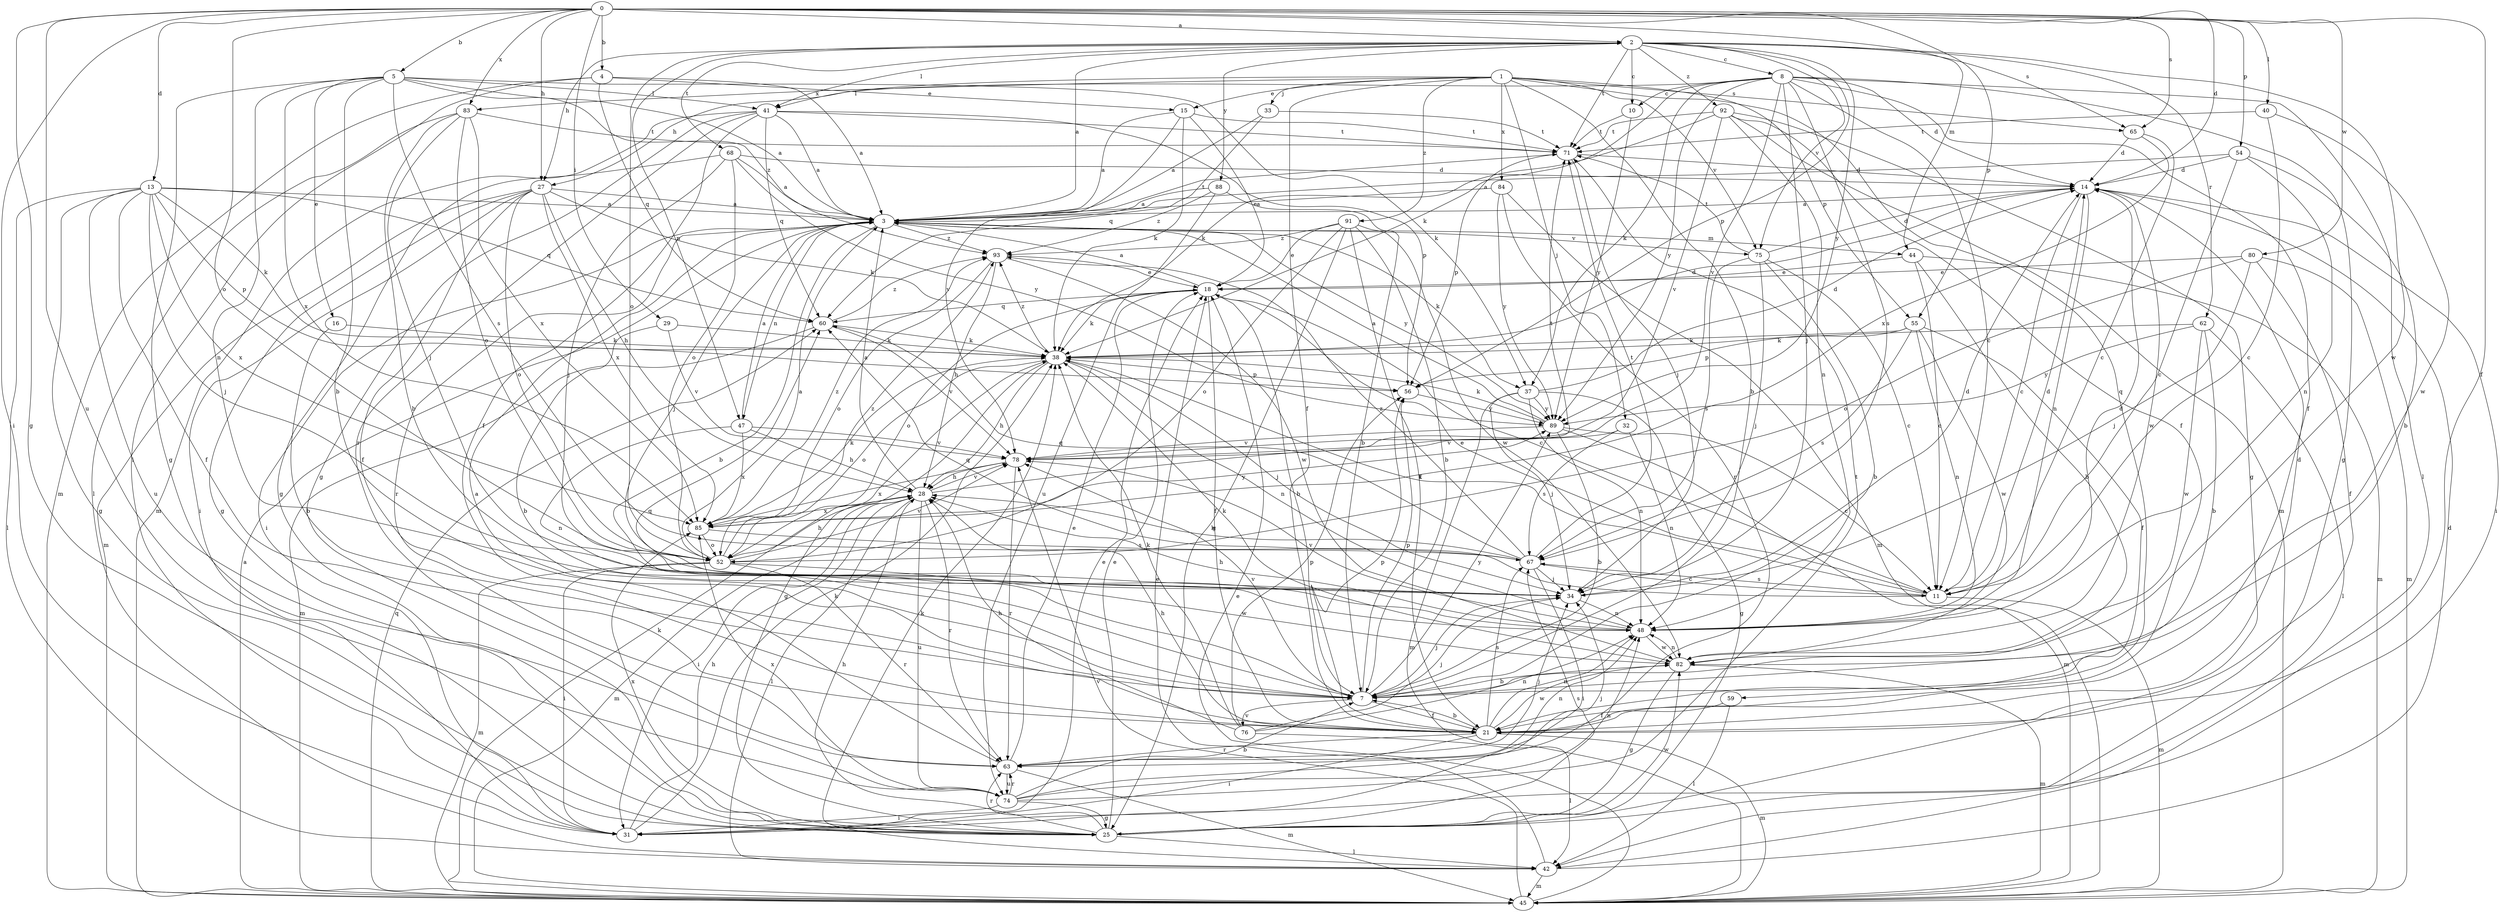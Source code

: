 strict digraph  {
0;
1;
2;
3;
4;
5;
7;
8;
10;
11;
13;
14;
15;
16;
18;
21;
25;
27;
28;
29;
31;
32;
33;
34;
37;
38;
40;
41;
42;
44;
45;
47;
48;
52;
54;
55;
56;
59;
60;
62;
63;
65;
67;
68;
71;
74;
75;
76;
78;
80;
82;
83;
84;
85;
88;
89;
91;
92;
93;
0 -> 2  [label=a];
0 -> 4  [label=b];
0 -> 5  [label=b];
0 -> 13  [label=d];
0 -> 14  [label=d];
0 -> 21  [label=f];
0 -> 25  [label=g];
0 -> 27  [label=h];
0 -> 29  [label=i];
0 -> 31  [label=i];
0 -> 40  [label=l];
0 -> 44  [label=m];
0 -> 52  [label=o];
0 -> 54  [label=p];
0 -> 55  [label=p];
0 -> 65  [label=s];
0 -> 74  [label=u];
0 -> 80  [label=w];
0 -> 83  [label=x];
1 -> 7  [label=b];
1 -> 15  [label=e];
1 -> 21  [label=f];
1 -> 32  [label=j];
1 -> 33  [label=j];
1 -> 41  [label=l];
1 -> 55  [label=p];
1 -> 59  [label=q];
1 -> 65  [label=s];
1 -> 75  [label=v];
1 -> 83  [label=x];
1 -> 84  [label=x];
1 -> 91  [label=z];
2 -> 8  [label=c];
2 -> 10  [label=c];
2 -> 27  [label=h];
2 -> 41  [label=l];
2 -> 47  [label=n];
2 -> 52  [label=o];
2 -> 56  [label=p];
2 -> 62  [label=r];
2 -> 65  [label=s];
2 -> 68  [label=t];
2 -> 71  [label=t];
2 -> 75  [label=v];
2 -> 82  [label=w];
2 -> 88  [label=y];
2 -> 89  [label=y];
2 -> 92  [label=z];
3 -> 2  [label=a];
3 -> 7  [label=b];
3 -> 31  [label=i];
3 -> 34  [label=j];
3 -> 37  [label=k];
3 -> 44  [label=m];
3 -> 47  [label=n];
3 -> 63  [label=r];
3 -> 71  [label=t];
3 -> 75  [label=v];
3 -> 89  [label=y];
3 -> 93  [label=z];
4 -> 3  [label=a];
4 -> 15  [label=e];
4 -> 31  [label=i];
4 -> 45  [label=m];
4 -> 60  [label=q];
5 -> 3  [label=a];
5 -> 7  [label=b];
5 -> 16  [label=e];
5 -> 25  [label=g];
5 -> 37  [label=k];
5 -> 41  [label=l];
5 -> 48  [label=n];
5 -> 67  [label=s];
5 -> 85  [label=x];
5 -> 93  [label=z];
7 -> 21  [label=f];
7 -> 34  [label=j];
7 -> 56  [label=p];
7 -> 60  [label=q];
7 -> 76  [label=v];
7 -> 78  [label=v];
7 -> 89  [label=y];
8 -> 10  [label=c];
8 -> 11  [label=c];
8 -> 14  [label=d];
8 -> 21  [label=f];
8 -> 25  [label=g];
8 -> 27  [label=h];
8 -> 34  [label=j];
8 -> 37  [label=k];
8 -> 38  [label=k];
8 -> 42  [label=l];
8 -> 67  [label=s];
8 -> 78  [label=v];
8 -> 89  [label=y];
10 -> 71  [label=t];
10 -> 89  [label=y];
11 -> 14  [label=d];
11 -> 18  [label=e];
11 -> 38  [label=k];
11 -> 45  [label=m];
11 -> 60  [label=q];
11 -> 67  [label=s];
13 -> 3  [label=a];
13 -> 21  [label=f];
13 -> 25  [label=g];
13 -> 34  [label=j];
13 -> 38  [label=k];
13 -> 42  [label=l];
13 -> 56  [label=p];
13 -> 60  [label=q];
13 -> 74  [label=u];
13 -> 85  [label=x];
14 -> 3  [label=a];
14 -> 11  [label=c];
14 -> 31  [label=i];
14 -> 48  [label=n];
14 -> 82  [label=w];
15 -> 3  [label=a];
15 -> 18  [label=e];
15 -> 38  [label=k];
15 -> 71  [label=t];
15 -> 78  [label=v];
16 -> 7  [label=b];
16 -> 38  [label=k];
18 -> 3  [label=a];
18 -> 7  [label=b];
18 -> 11  [label=c];
18 -> 21  [label=f];
18 -> 38  [label=k];
18 -> 52  [label=o];
18 -> 60  [label=q];
21 -> 7  [label=b];
21 -> 14  [label=d];
21 -> 28  [label=h];
21 -> 31  [label=i];
21 -> 45  [label=m];
21 -> 48  [label=n];
21 -> 56  [label=p];
21 -> 63  [label=r];
21 -> 67  [label=s];
21 -> 82  [label=w];
25 -> 18  [label=e];
25 -> 28  [label=h];
25 -> 42  [label=l];
25 -> 63  [label=r];
25 -> 67  [label=s];
25 -> 82  [label=w];
25 -> 85  [label=x];
27 -> 3  [label=a];
27 -> 21  [label=f];
27 -> 25  [label=g];
27 -> 28  [label=h];
27 -> 31  [label=i];
27 -> 38  [label=k];
27 -> 45  [label=m];
27 -> 52  [label=o];
27 -> 85  [label=x];
28 -> 3  [label=a];
28 -> 31  [label=i];
28 -> 42  [label=l];
28 -> 45  [label=m];
28 -> 63  [label=r];
28 -> 71  [label=t];
28 -> 74  [label=u];
28 -> 78  [label=v];
28 -> 85  [label=x];
29 -> 7  [label=b];
29 -> 38  [label=k];
29 -> 78  [label=v];
31 -> 18  [label=e];
31 -> 28  [label=h];
31 -> 38  [label=k];
32 -> 48  [label=n];
32 -> 67  [label=s];
32 -> 78  [label=v];
33 -> 3  [label=a];
33 -> 60  [label=q];
33 -> 71  [label=t];
34 -> 14  [label=d];
34 -> 48  [label=n];
37 -> 14  [label=d];
37 -> 25  [label=g];
37 -> 34  [label=j];
37 -> 45  [label=m];
37 -> 48  [label=n];
37 -> 89  [label=y];
38 -> 14  [label=d];
38 -> 25  [label=g];
38 -> 28  [label=h];
38 -> 34  [label=j];
38 -> 48  [label=n];
38 -> 52  [label=o];
38 -> 56  [label=p];
38 -> 93  [label=z];
40 -> 11  [label=c];
40 -> 71  [label=t];
40 -> 82  [label=w];
41 -> 3  [label=a];
41 -> 21  [label=f];
41 -> 25  [label=g];
41 -> 45  [label=m];
41 -> 56  [label=p];
41 -> 60  [label=q];
41 -> 63  [label=r];
41 -> 71  [label=t];
42 -> 14  [label=d];
42 -> 18  [label=e];
42 -> 38  [label=k];
42 -> 45  [label=m];
44 -> 7  [label=b];
44 -> 11  [label=c];
44 -> 18  [label=e];
44 -> 45  [label=m];
45 -> 3  [label=a];
45 -> 18  [label=e];
45 -> 38  [label=k];
45 -> 60  [label=q];
45 -> 78  [label=v];
47 -> 3  [label=a];
47 -> 28  [label=h];
47 -> 48  [label=n];
47 -> 78  [label=v];
47 -> 85  [label=x];
48 -> 14  [label=d];
48 -> 28  [label=h];
48 -> 78  [label=v];
48 -> 82  [label=w];
52 -> 3  [label=a];
52 -> 28  [label=h];
52 -> 31  [label=i];
52 -> 45  [label=m];
52 -> 63  [label=r];
52 -> 78  [label=v];
52 -> 82  [label=w];
52 -> 93  [label=z];
54 -> 3  [label=a];
54 -> 7  [label=b];
54 -> 11  [label=c];
54 -> 14  [label=d];
54 -> 48  [label=n];
55 -> 21  [label=f];
55 -> 38  [label=k];
55 -> 48  [label=n];
55 -> 56  [label=p];
55 -> 67  [label=s];
55 -> 82  [label=w];
56 -> 89  [label=y];
59 -> 21  [label=f];
59 -> 42  [label=l];
60 -> 38  [label=k];
60 -> 45  [label=m];
60 -> 78  [label=v];
60 -> 93  [label=z];
62 -> 7  [label=b];
62 -> 38  [label=k];
62 -> 42  [label=l];
62 -> 82  [label=w];
62 -> 89  [label=y];
63 -> 3  [label=a];
63 -> 18  [label=e];
63 -> 34  [label=j];
63 -> 45  [label=m];
63 -> 48  [label=n];
63 -> 74  [label=u];
65 -> 11  [label=c];
65 -> 14  [label=d];
65 -> 85  [label=x];
67 -> 11  [label=c];
67 -> 28  [label=h];
67 -> 31  [label=i];
67 -> 34  [label=j];
67 -> 60  [label=q];
67 -> 71  [label=t];
67 -> 93  [label=z];
68 -> 3  [label=a];
68 -> 14  [label=d];
68 -> 25  [label=g];
68 -> 34  [label=j];
68 -> 52  [label=o];
68 -> 89  [label=y];
71 -> 14  [label=d];
71 -> 34  [label=j];
71 -> 56  [label=p];
74 -> 7  [label=b];
74 -> 25  [label=g];
74 -> 31  [label=i];
74 -> 34  [label=j];
74 -> 48  [label=n];
74 -> 63  [label=r];
74 -> 71  [label=t];
74 -> 85  [label=x];
75 -> 7  [label=b];
75 -> 11  [label=c];
75 -> 14  [label=d];
75 -> 34  [label=j];
75 -> 67  [label=s];
75 -> 71  [label=t];
76 -> 28  [label=h];
76 -> 34  [label=j];
76 -> 38  [label=k];
76 -> 42  [label=l];
76 -> 48  [label=n];
76 -> 56  [label=p];
78 -> 28  [label=h];
78 -> 63  [label=r];
78 -> 85  [label=x];
80 -> 18  [label=e];
80 -> 21  [label=f];
80 -> 34  [label=j];
80 -> 45  [label=m];
80 -> 52  [label=o];
82 -> 7  [label=b];
82 -> 25  [label=g];
82 -> 38  [label=k];
82 -> 45  [label=m];
82 -> 48  [label=n];
83 -> 7  [label=b];
83 -> 34  [label=j];
83 -> 42  [label=l];
83 -> 52  [label=o];
83 -> 71  [label=t];
83 -> 85  [label=x];
84 -> 3  [label=a];
84 -> 45  [label=m];
84 -> 63  [label=r];
84 -> 89  [label=y];
85 -> 38  [label=k];
85 -> 52  [label=o];
85 -> 67  [label=s];
85 -> 89  [label=y];
85 -> 93  [label=z];
88 -> 3  [label=a];
88 -> 7  [label=b];
88 -> 74  [label=u];
88 -> 93  [label=z];
89 -> 3  [label=a];
89 -> 7  [label=b];
89 -> 11  [label=c];
89 -> 38  [label=k];
89 -> 45  [label=m];
89 -> 78  [label=v];
91 -> 7  [label=b];
91 -> 18  [label=e];
91 -> 21  [label=f];
91 -> 25  [label=g];
91 -> 52  [label=o];
91 -> 82  [label=w];
91 -> 93  [label=z];
92 -> 21  [label=f];
92 -> 25  [label=g];
92 -> 38  [label=k];
92 -> 45  [label=m];
92 -> 48  [label=n];
92 -> 71  [label=t];
92 -> 78  [label=v];
93 -> 18  [label=e];
93 -> 28  [label=h];
93 -> 52  [label=o];
93 -> 82  [label=w];
}
